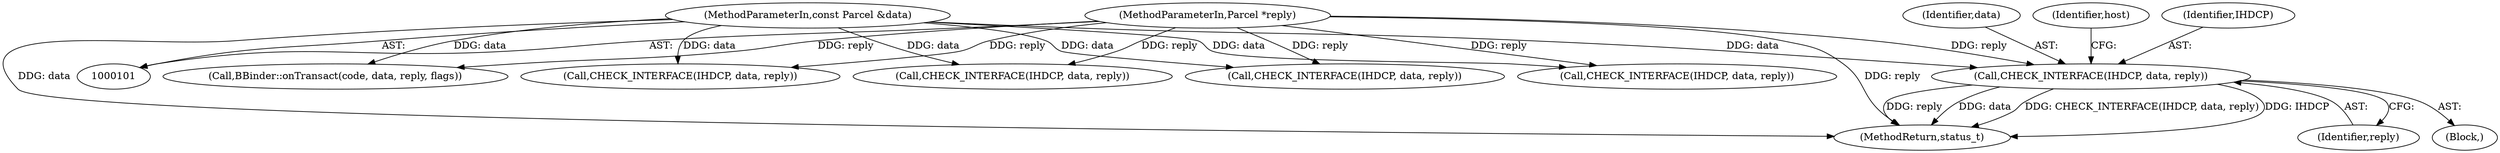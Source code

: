 digraph "0_Android_9667e3eff2d34c3797c3b529370de47b2c1f1bf6@pointer" {
"1000131" [label="(Call,CHECK_INTERFACE(IHDCP, data, reply))"];
"1000103" [label="(MethodParameterIn,const Parcel &data)"];
"1000104" [label="(MethodParameterIn,Parcel *reply)"];
"1000133" [label="(Identifier,data)"];
"1000112" [label="(Call,CHECK_INTERFACE(IHDCP, data, reply))"];
"1000151" [label="(Call,CHECK_INTERFACE(IHDCP, data, reply))"];
"1000402" [label="(Call,BBinder::onTransact(code, data, reply, flags))"];
"1000104" [label="(MethodParameterIn,Parcel *reply)"];
"1000407" [label="(MethodReturn,status_t)"];
"1000134" [label="(Identifier,reply)"];
"1000137" [label="(Identifier,host)"];
"1000103" [label="(MethodParameterIn,const Parcel &data)"];
"1000161" [label="(Call,CHECK_INTERFACE(IHDCP, data, reply))"];
"1000259" [label="(Call,CHECK_INTERFACE(IHDCP, data, reply))"];
"1000130" [label="(Block,)"];
"1000131" [label="(Call,CHECK_INTERFACE(IHDCP, data, reply))"];
"1000132" [label="(Identifier,IHDCP)"];
"1000131" -> "1000130"  [label="AST: "];
"1000131" -> "1000134"  [label="CFG: "];
"1000132" -> "1000131"  [label="AST: "];
"1000133" -> "1000131"  [label="AST: "];
"1000134" -> "1000131"  [label="AST: "];
"1000137" -> "1000131"  [label="CFG: "];
"1000131" -> "1000407"  [label="DDG: IHDCP"];
"1000131" -> "1000407"  [label="DDG: reply"];
"1000131" -> "1000407"  [label="DDG: data"];
"1000131" -> "1000407"  [label="DDG: CHECK_INTERFACE(IHDCP, data, reply)"];
"1000103" -> "1000131"  [label="DDG: data"];
"1000104" -> "1000131"  [label="DDG: reply"];
"1000103" -> "1000101"  [label="AST: "];
"1000103" -> "1000407"  [label="DDG: data"];
"1000103" -> "1000112"  [label="DDG: data"];
"1000103" -> "1000151"  [label="DDG: data"];
"1000103" -> "1000161"  [label="DDG: data"];
"1000103" -> "1000259"  [label="DDG: data"];
"1000103" -> "1000402"  [label="DDG: data"];
"1000104" -> "1000101"  [label="AST: "];
"1000104" -> "1000407"  [label="DDG: reply"];
"1000104" -> "1000112"  [label="DDG: reply"];
"1000104" -> "1000151"  [label="DDG: reply"];
"1000104" -> "1000161"  [label="DDG: reply"];
"1000104" -> "1000259"  [label="DDG: reply"];
"1000104" -> "1000402"  [label="DDG: reply"];
}
